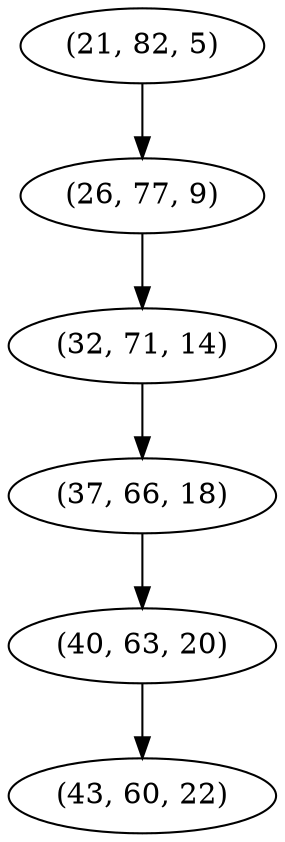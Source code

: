 digraph tree {
    "(21, 82, 5)";
    "(26, 77, 9)";
    "(32, 71, 14)";
    "(37, 66, 18)";
    "(40, 63, 20)";
    "(43, 60, 22)";
    "(21, 82, 5)" -> "(26, 77, 9)";
    "(26, 77, 9)" -> "(32, 71, 14)";
    "(32, 71, 14)" -> "(37, 66, 18)";
    "(37, 66, 18)" -> "(40, 63, 20)";
    "(40, 63, 20)" -> "(43, 60, 22)";
}
